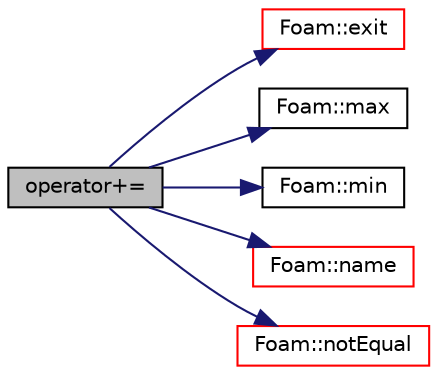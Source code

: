 digraph "operator+="
{
  bgcolor="transparent";
  edge [fontname="Helvetica",fontsize="10",labelfontname="Helvetica",labelfontsize="10"];
  node [fontname="Helvetica",fontsize="10",shape=record];
  rankdir="LR";
  Node303 [label="operator+=",height=0.2,width=0.4,color="black", fillcolor="grey75", style="filled", fontcolor="black"];
  Node303 -> Node304 [color="midnightblue",fontsize="10",style="solid",fontname="Helvetica"];
  Node304 [label="Foam::exit",height=0.2,width=0.4,color="red",URL="$a21851.html#a06ca7250d8e89caf05243ec094843642"];
  Node303 -> Node353 [color="midnightblue",fontsize="10",style="solid",fontname="Helvetica"];
  Node353 [label="Foam::max",height=0.2,width=0.4,color="black",URL="$a21851.html#ac993e906cf2774ae77e666bc24e81733"];
  Node303 -> Node354 [color="midnightblue",fontsize="10",style="solid",fontname="Helvetica"];
  Node354 [label="Foam::min",height=0.2,width=0.4,color="black",URL="$a21851.html#a253e112ad2d56d96230ff39ea7f442dc"];
  Node303 -> Node355 [color="midnightblue",fontsize="10",style="solid",fontname="Helvetica"];
  Node355 [label="Foam::name",height=0.2,width=0.4,color="red",URL="$a21851.html#adcb0df2bd4953cb6bb390272d8263c3a",tooltip="Return a string representation of a complex. "];
  Node303 -> Node358 [color="midnightblue",fontsize="10",style="solid",fontname="Helvetica"];
  Node358 [label="Foam::notEqual",height=0.2,width=0.4,color="red",URL="$a21851.html#a1e247641b73af997e7289e1abf330fed"];
}
